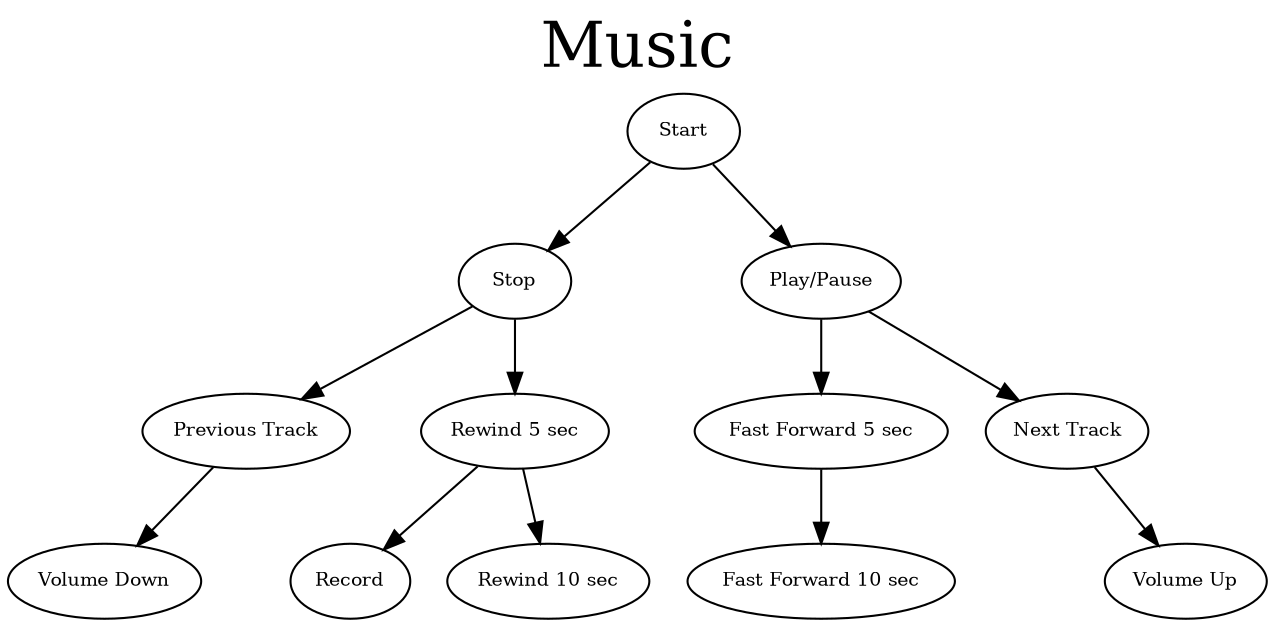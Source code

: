 digraph G {
#    nodesep=0.3
#    ranksep=0.2
#    margin=0.1
#    node [shape=circle]
#    node [shape=circle, color=blue];
#    edge [arrowsize=0.8]

    #label="English"
    #labelloc=top
    #labeljust=left

    #graph [label="English", labelloc=top, labeljust=right, fontsize=30];


#http://stackoverflow.com/questions/1938200/how-to-change-default-font-size-for-graphviz#1960887
    graph [label="Music", labelloc=top, fontsize=30];
    node [fontsize=9];
    #edge [fontsize=20];








    Start -> Stop

    Stop -> "Previous Track"
    Stop -> "Rewind 5 sec"


    "Previous Track" -> "Volume Down"
    #line break
    #"Previous Track" -> "Volume \n Down"


    empty1 [label="",width=.1,style=invis]
    "Previous Track" -> empty1 [style=invis]


    "Rewind 5 sec" -> Record
    "Rewind 5 sec" -> "Rewind 10 sec"





    Start -> "Play/Pause"

    "Play/Pause" -> "Fast Forward 5 sec"
    "Play/Pause" -> "Next Track"


    "Fast Forward 5 sec" -> "Fast Forward 10 sec"
    empty2 [label="",width=.1,style=invis]
    "Fast Forward 5 sec" -> empty2 [style=invis]



    empty3 [label="",width=.1,style=invis]
    "Next Track" -> empty3 [style=invis]

    "Next Track" -> "Volume Up"








#    empty1 [label="",width=.1,style=invis]
#    G -> empty1 [style=invis]
#    empty2 [label="",width=.1,style=invis]
#    G -> empty2 [style=invis]

#    empty3 [label="",width=.1,style=invis]
#    T -> empty3 [style=invis]
#    empty4 [label="",width=.1,style=invis]
#    T -> empty4 [style=invis]
}




# ----Music
#on/off - 2 secs
#
#                                  Start
#                         /                     \
#                       Stop                  Play/Pause
#                    /        \            /             \
#                Previous     Rewind     Fast Forward    Next
#                /              \                           \
#        Volume Down          Record                      Volume Up
#
#
#
#
#
#                                Start
#                         /                 \
#                       Stop              Play/Pause
#                    /        \         /             \
#                Rewind     Record     Mix       Fast Forward
#                /                                       \
#        Volume Down                                     Volume Up




